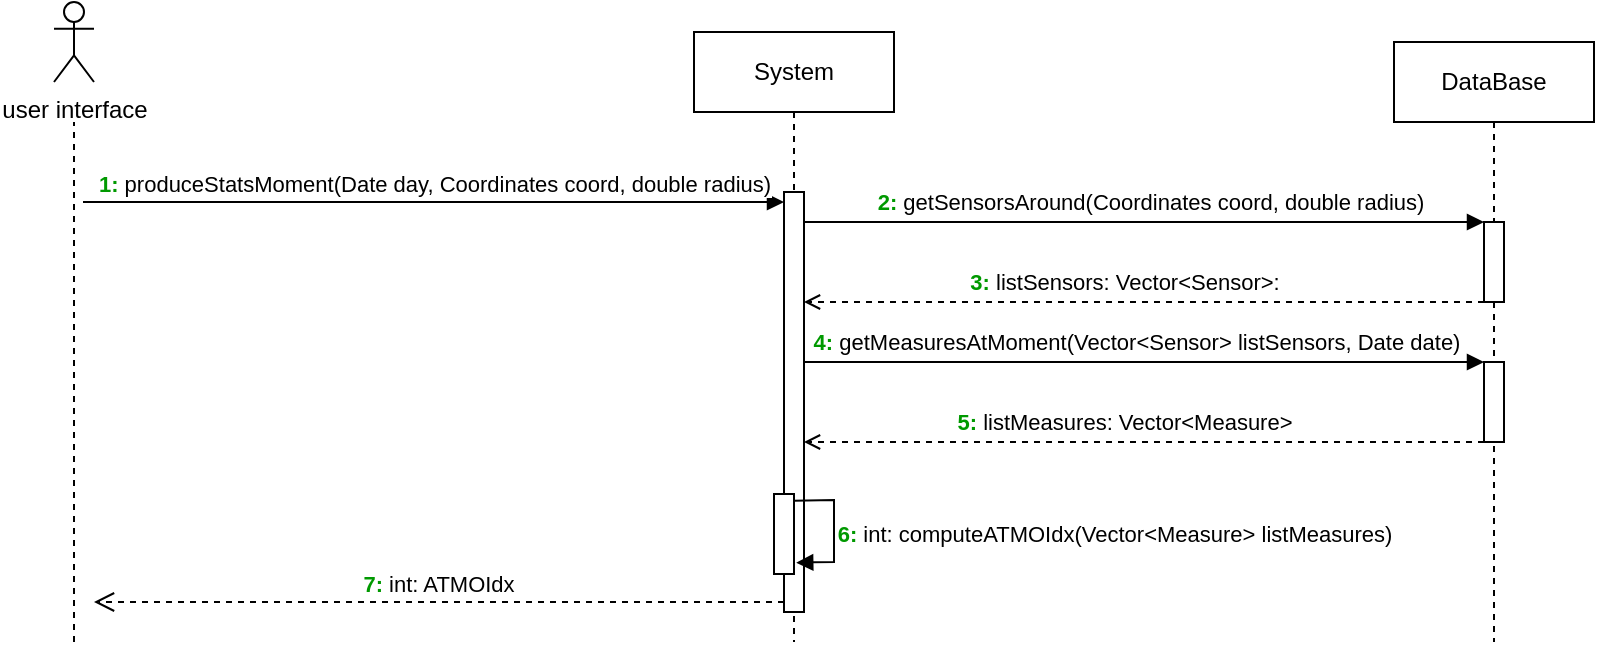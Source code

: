 <mxfile version="21.2.8">
  <diagram name="Page-1" id="Q3fVnhvijwlauaEZFMLf">
    <mxGraphModel dx="954" dy="599" grid="1" gridSize="10" guides="1" tooltips="1" connect="1" arrows="1" fold="1" page="1" pageScale="1" pageWidth="1169" pageHeight="827" math="0" shadow="0">
      <root>
        <mxCell id="0" />
        <mxCell id="1" parent="0" />
        <mxCell id="TvaQ9FPnnC9EDRWGiIF3-1" value="System" style="shape=umlLifeline;perimeter=lifelinePerimeter;whiteSpace=wrap;html=1;container=0;dropTarget=0;collapsible=0;recursiveResize=0;outlineConnect=0;portConstraint=eastwest;newEdgeStyle={&quot;edgeStyle&quot;:&quot;elbowEdgeStyle&quot;,&quot;elbow&quot;:&quot;vertical&quot;,&quot;curved&quot;:0,&quot;rounded&quot;:0};" vertex="1" parent="1">
          <mxGeometry x="360" y="55" width="100" height="305" as="geometry" />
        </mxCell>
        <mxCell id="TvaQ9FPnnC9EDRWGiIF3-2" value="" style="html=1;points=[];perimeter=orthogonalPerimeter;outlineConnect=0;targetShapes=umlLifeline;portConstraint=eastwest;newEdgeStyle={&quot;edgeStyle&quot;:&quot;elbowEdgeStyle&quot;,&quot;elbow&quot;:&quot;vertical&quot;,&quot;curved&quot;:0,&quot;rounded&quot;:0};" vertex="1" parent="TvaQ9FPnnC9EDRWGiIF3-1">
          <mxGeometry x="45" y="80" width="10" height="210" as="geometry" />
        </mxCell>
        <mxCell id="TvaQ9FPnnC9EDRWGiIF3-3" value="&lt;font color=&quot;#009900&quot;&gt;&lt;b&gt;1:&lt;/b&gt;&lt;/font&gt;&lt;font color=&quot;#99ff99&quot;&gt; &lt;/font&gt;produceStatsMoment(Date day, Coordinates coord, double radius)" style="html=1;verticalAlign=bottom;endArrow=block;edgeStyle=elbowEdgeStyle;elbow=vertical;curved=0;rounded=0;" edge="1" parent="1" target="TvaQ9FPnnC9EDRWGiIF3-2">
          <mxGeometry x="-0.002" relative="1" as="geometry">
            <mxPoint x="54.5" y="140" as="sourcePoint" />
            <Array as="points">
              <mxPoint x="165" y="140" />
            </Array>
            <mxPoint as="offset" />
          </mxGeometry>
        </mxCell>
        <mxCell id="TvaQ9FPnnC9EDRWGiIF3-4" value="&lt;b style=&quot;border-color: var(--border-color); caret-color: rgb(0, 153, 0); color: rgb(0, 153, 0);&quot;&gt;7:&amp;nbsp;&lt;/b&gt;int: ATMOIdx" style="html=1;verticalAlign=bottom;endArrow=open;dashed=1;endSize=8;edgeStyle=elbowEdgeStyle;elbow=vertical;curved=0;rounded=0;" edge="1" parent="1" source="TvaQ9FPnnC9EDRWGiIF3-2">
          <mxGeometry x="0.003" relative="1" as="geometry">
            <mxPoint x="60" y="340" as="targetPoint" />
            <Array as="points">
              <mxPoint x="280" y="340" />
              <mxPoint x="260" y="350" />
              <mxPoint x="365" y="400" />
              <mxPoint x="275" y="360" />
              <mxPoint x="315" y="340" />
              <mxPoint x="175" y="300" />
            </Array>
            <mxPoint as="offset" />
          </mxGeometry>
        </mxCell>
        <mxCell id="TvaQ9FPnnC9EDRWGiIF3-5" value="DataBase" style="shape=umlLifeline;perimeter=lifelinePerimeter;whiteSpace=wrap;html=1;container=0;dropTarget=0;collapsible=0;recursiveResize=0;outlineConnect=0;portConstraint=eastwest;newEdgeStyle={&quot;edgeStyle&quot;:&quot;elbowEdgeStyle&quot;,&quot;elbow&quot;:&quot;vertical&quot;,&quot;curved&quot;:0,&quot;rounded&quot;:0};" vertex="1" parent="1">
          <mxGeometry x="710" y="60" width="100" height="300" as="geometry" />
        </mxCell>
        <mxCell id="TvaQ9FPnnC9EDRWGiIF3-6" value="" style="html=1;points=[];perimeter=orthogonalPerimeter;outlineConnect=0;targetShapes=umlLifeline;portConstraint=eastwest;newEdgeStyle={&quot;edgeStyle&quot;:&quot;elbowEdgeStyle&quot;,&quot;elbow&quot;:&quot;vertical&quot;,&quot;curved&quot;:0,&quot;rounded&quot;:0};" vertex="1" parent="TvaQ9FPnnC9EDRWGiIF3-5">
          <mxGeometry x="45" y="90" width="10" height="40" as="geometry" />
        </mxCell>
        <mxCell id="TvaQ9FPnnC9EDRWGiIF3-7" value="" style="html=1;points=[];perimeter=orthogonalPerimeter;outlineConnect=0;targetShapes=umlLifeline;portConstraint=eastwest;newEdgeStyle={&quot;edgeStyle&quot;:&quot;elbowEdgeStyle&quot;,&quot;elbow&quot;:&quot;vertical&quot;,&quot;curved&quot;:0,&quot;rounded&quot;:0};" vertex="1" parent="TvaQ9FPnnC9EDRWGiIF3-5">
          <mxGeometry x="45" y="160" width="10" height="40" as="geometry" />
        </mxCell>
        <mxCell id="TvaQ9FPnnC9EDRWGiIF3-8" value="" style="endArrow=block;html=1;rounded=0;endFill=1;" edge="1" parent="1" source="TvaQ9FPnnC9EDRWGiIF3-2" target="TvaQ9FPnnC9EDRWGiIF3-6">
          <mxGeometry width="50" height="50" relative="1" as="geometry">
            <mxPoint x="455" y="160" as="sourcePoint" />
            <mxPoint x="645" y="160" as="targetPoint" />
            <Array as="points">
              <mxPoint x="685" y="150" />
            </Array>
          </mxGeometry>
        </mxCell>
        <mxCell id="TvaQ9FPnnC9EDRWGiIF3-9" value="&lt;b style=&quot;border-color: var(--border-color); caret-color: rgb(0, 153, 0); color: rgb(0, 153, 0);&quot;&gt;2:&lt;/b&gt;&amp;nbsp;getSensorsAround(Coordinates coord, double radius)" style="edgeLabel;html=1;align=center;verticalAlign=middle;resizable=0;points=[];" vertex="1" connectable="0" parent="TvaQ9FPnnC9EDRWGiIF3-8">
          <mxGeometry x="-0.412" y="2" relative="1" as="geometry">
            <mxPoint x="73" y="-8" as="offset" />
          </mxGeometry>
        </mxCell>
        <mxCell id="TvaQ9FPnnC9EDRWGiIF3-10" value="" style="endArrow=open;html=1;rounded=0;endFill=0;dashed=1;" edge="1" parent="1" source="TvaQ9FPnnC9EDRWGiIF3-6" target="TvaQ9FPnnC9EDRWGiIF3-2">
          <mxGeometry width="50" height="50" relative="1" as="geometry">
            <mxPoint x="505" y="235" as="sourcePoint" />
            <mxPoint x="555" y="185" as="targetPoint" />
            <Array as="points">
              <mxPoint x="565" y="190" />
            </Array>
          </mxGeometry>
        </mxCell>
        <mxCell id="TvaQ9FPnnC9EDRWGiIF3-11" value="&lt;b style=&quot;border-color: var(--border-color); caret-color: rgb(0, 153, 0); color: rgb(0, 153, 0);&quot;&gt;3:&amp;nbsp;&lt;/b&gt;listSensors: Vector&amp;lt;Sensor&amp;gt;:" style="edgeLabel;html=1;align=center;verticalAlign=middle;resizable=0;points=[];" vertex="1" connectable="0" parent="TvaQ9FPnnC9EDRWGiIF3-10">
          <mxGeometry x="0.279" y="1" relative="1" as="geometry">
            <mxPoint x="37" y="-11" as="offset" />
          </mxGeometry>
        </mxCell>
        <mxCell id="TvaQ9FPnnC9EDRWGiIF3-12" value="" style="endArrow=block;html=1;rounded=0;endFill=1;" edge="1" parent="1" source="TvaQ9FPnnC9EDRWGiIF3-2" target="TvaQ9FPnnC9EDRWGiIF3-7">
          <mxGeometry width="50" height="50" relative="1" as="geometry">
            <mxPoint x="440" y="220.0" as="sourcePoint" />
            <mxPoint x="710" y="220.0" as="targetPoint" />
            <Array as="points">
              <mxPoint x="660" y="220" />
            </Array>
          </mxGeometry>
        </mxCell>
        <mxCell id="TvaQ9FPnnC9EDRWGiIF3-13" value="&lt;b style=&quot;border-color: var(--border-color); caret-color: rgb(0, 153, 0); color: rgb(0, 153, 0);&quot;&gt;4:&amp;nbsp;&lt;/b&gt;getMeasuresAtMoment(Vector&amp;lt;Sensor&amp;gt; listSensors, Date date)" style="edgeLabel;html=1;align=center;verticalAlign=middle;resizable=0;points=[];" vertex="1" connectable="0" parent="TvaQ9FPnnC9EDRWGiIF3-12">
          <mxGeometry x="-0.412" y="2" relative="1" as="geometry">
            <mxPoint x="66" y="-8" as="offset" />
          </mxGeometry>
        </mxCell>
        <mxCell id="TvaQ9FPnnC9EDRWGiIF3-14" value="" style="endArrow=open;html=1;rounded=0;endFill=0;dashed=1;" edge="1" parent="1" source="TvaQ9FPnnC9EDRWGiIF3-7" target="TvaQ9FPnnC9EDRWGiIF3-2">
          <mxGeometry width="50" height="50" relative="1" as="geometry">
            <mxPoint x="710" y="260" as="sourcePoint" />
            <mxPoint x="440" y="260" as="targetPoint" />
            <Array as="points">
              <mxPoint x="565" y="260" />
            </Array>
          </mxGeometry>
        </mxCell>
        <mxCell id="TvaQ9FPnnC9EDRWGiIF3-15" value="&lt;b style=&quot;border-color: var(--border-color); caret-color: rgb(0, 153, 0); color: rgb(0, 153, 0);&quot;&gt;5:&amp;nbsp;&lt;/b&gt;listMeasures: Vector&amp;lt;Measure&amp;gt;" style="edgeLabel;html=1;align=center;verticalAlign=middle;resizable=0;points=[];" vertex="1" connectable="0" parent="TvaQ9FPnnC9EDRWGiIF3-14">
          <mxGeometry x="0.279" y="1" relative="1" as="geometry">
            <mxPoint x="37" y="-11" as="offset" />
          </mxGeometry>
        </mxCell>
        <mxCell id="TvaQ9FPnnC9EDRWGiIF3-16" value="" style="rounded=0;whiteSpace=wrap;html=1;" vertex="1" parent="1">
          <mxGeometry x="400" y="286" width="10" height="40" as="geometry" />
        </mxCell>
        <mxCell id="TvaQ9FPnnC9EDRWGiIF3-17" value="" style="endArrow=block;html=1;rounded=0;exitX=0.967;exitY=0.083;exitDx=0;exitDy=0;entryX=1.111;entryY=0.858;entryDx=0;entryDy=0;entryPerimeter=0;exitPerimeter=0;endFill=1;" edge="1" parent="1" source="TvaQ9FPnnC9EDRWGiIF3-16" target="TvaQ9FPnnC9EDRWGiIF3-16">
          <mxGeometry width="50" height="50" relative="1" as="geometry">
            <mxPoint x="450" y="300" as="sourcePoint" />
            <mxPoint x="460" y="330" as="targetPoint" />
            <Array as="points">
              <mxPoint x="430" y="289" />
              <mxPoint x="430" y="320" />
            </Array>
          </mxGeometry>
        </mxCell>
        <mxCell id="TvaQ9FPnnC9EDRWGiIF3-18" value="&lt;b style=&quot;border-color: var(--border-color); caret-color: rgb(0, 153, 0); color: rgb(0, 153, 0);&quot;&gt;6:&amp;nbsp;&lt;/b&gt;int: computeATMOIdx(Vector&amp;lt;Measure&amp;gt; listMeasures)" style="edgeLabel;html=1;align=center;verticalAlign=middle;resizable=0;points=[];" vertex="1" connectable="0" parent="TvaQ9FPnnC9EDRWGiIF3-17">
          <mxGeometry x="0.018" y="2" relative="1" as="geometry">
            <mxPoint x="138" y="2" as="offset" />
          </mxGeometry>
        </mxCell>
        <mxCell id="TvaQ9FPnnC9EDRWGiIF3-19" value="user interface" style="shape=umlActor;verticalLabelPosition=bottom;verticalAlign=top;html=1;outlineConnect=0;" vertex="1" parent="1">
          <mxGeometry x="40" y="40" width="20" height="40" as="geometry" />
        </mxCell>
        <mxCell id="TvaQ9FPnnC9EDRWGiIF3-20" value="" style="endArrow=none;dashed=1;html=1;rounded=0;" edge="1" parent="1">
          <mxGeometry width="50" height="50" relative="1" as="geometry">
            <mxPoint x="50" y="360" as="sourcePoint" />
            <mxPoint x="50" y="100" as="targetPoint" />
          </mxGeometry>
        </mxCell>
      </root>
    </mxGraphModel>
  </diagram>
</mxfile>

